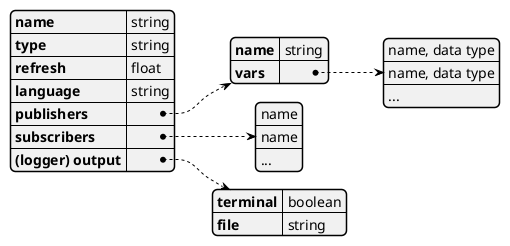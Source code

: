 @startyaml
name: string
type: string
refresh: float
language: string
publishers:
  name: string
  vars:
    - name, data type
    - name, data type
    - ...
subscribers:
  - name
  - name
  - ...
(logger) output:
    terminal: boolean
    file: string
@endyaml
